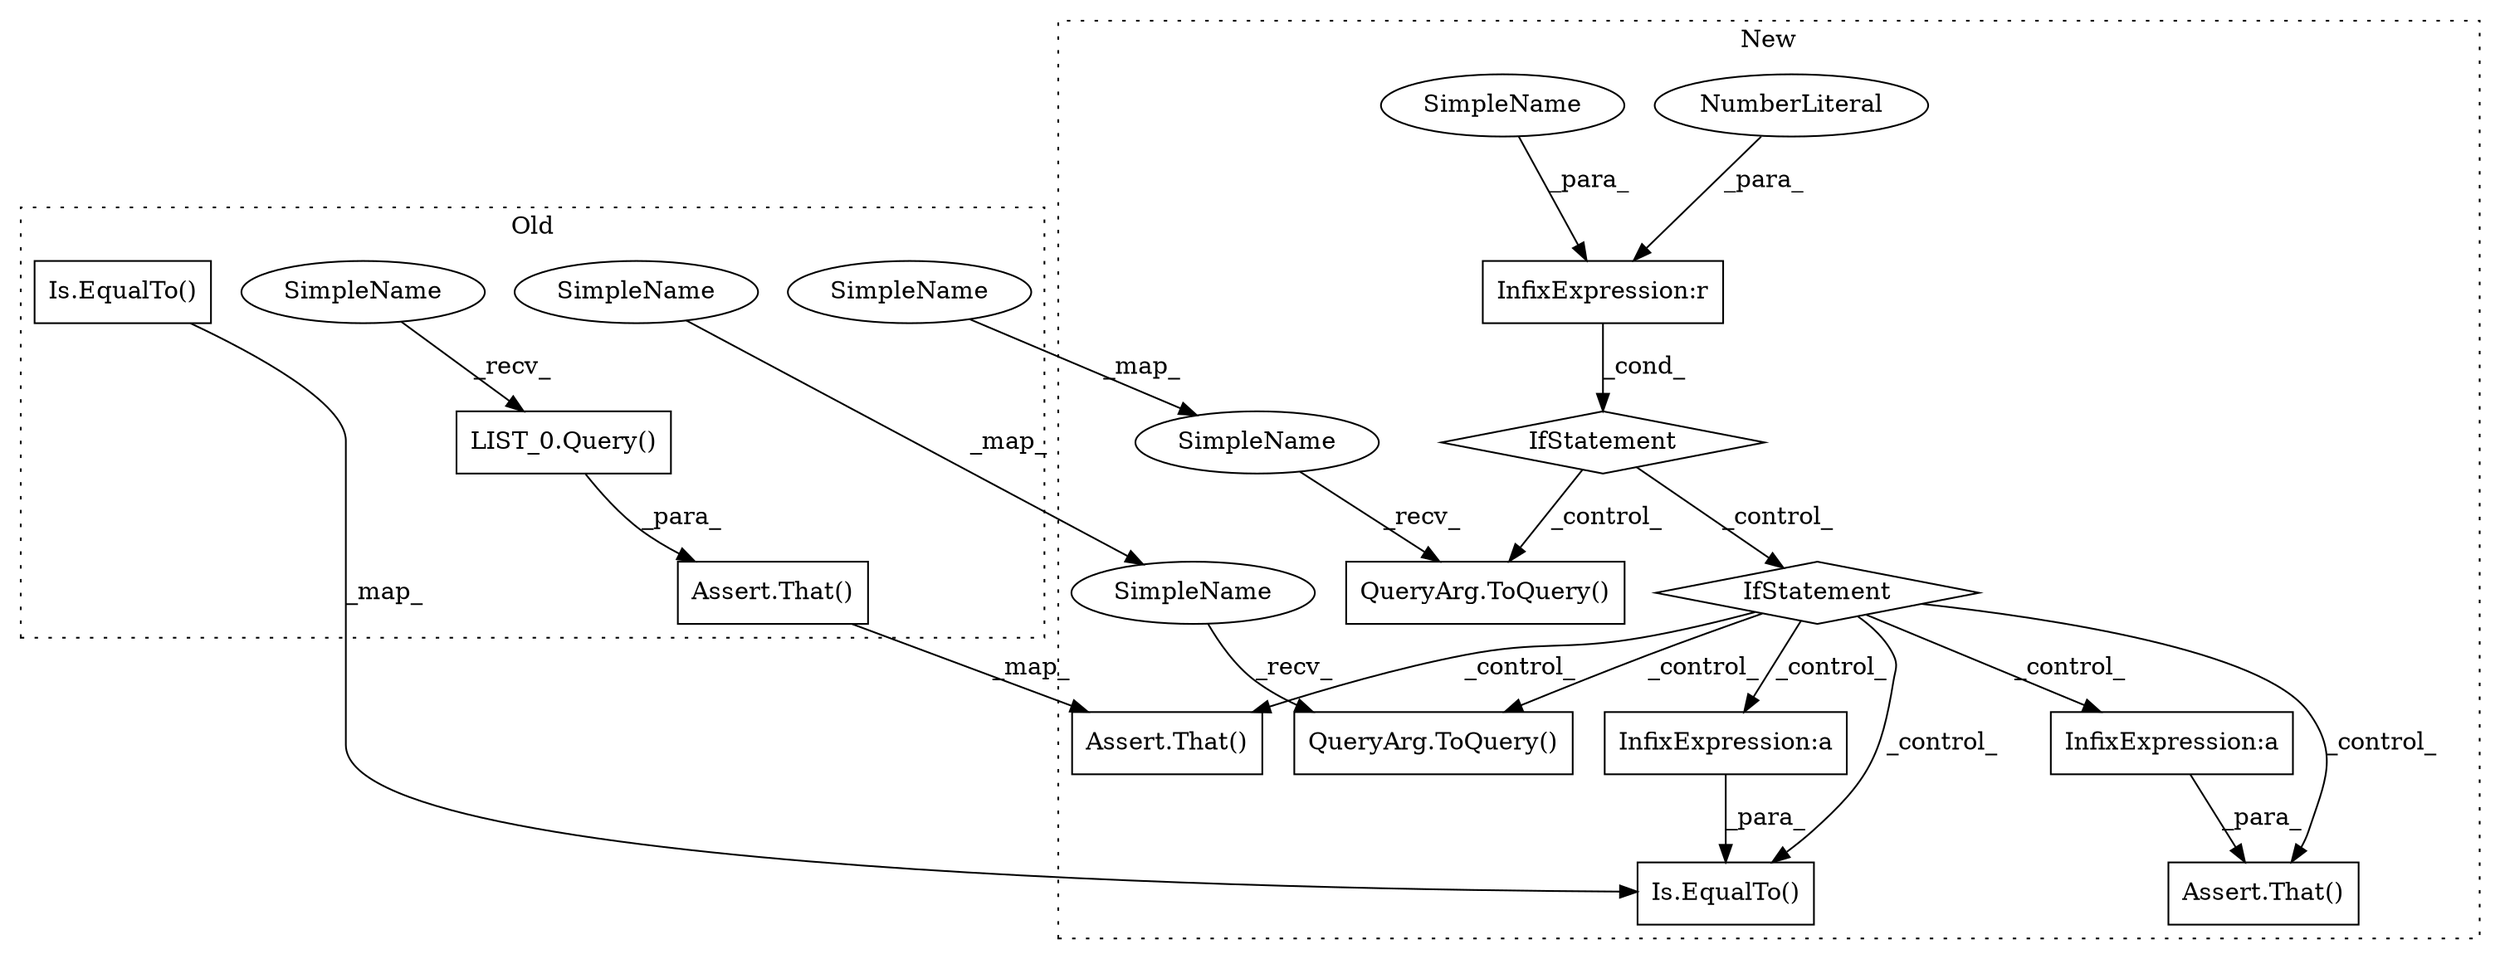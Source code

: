 digraph G {
subgraph cluster0 {
1 [label="Is.EqualTo()" a="32" s="10584,10609" l="8,1" shape="box"];
6 [label="Assert.That()" a="32" s="10626,10708" l="5,1" shape="box"];
9 [label="LIST_0.Query()" a="32" s="10638" l="7" shape="box"];
18 [label="SimpleName" a="42" s="10533" l="6" shape="ellipse"];
19 [label="SimpleName" a="42" s="10729" l="6" shape="ellipse"];
20 [label="SimpleName" a="42" s="10631" l="6" shape="ellipse"];
label = "Old";
style="dotted";
}
subgraph cluster1 {
2 [label="Is.EqualTo()" a="32" s="13976,14012" l="8,1" shape="box"];
3 [label="InfixExpression:r" a="27" s="13474" l="4" shape="box"];
4 [label="NumberLiteral" a="34" s="13478" l="1" shape="ellipse"];
5 [label="Assert.That()" a="32" s="13720,13785" l="5,1" shape="box"];
7 [label="QueryArg.ToQuery()" a="32" s="13930" l="9" shape="box"];
8 [label="IfStatement" a="25" s="13460,13479" l="4,2" shape="diamond"];
10 [label="QueryArg.ToQuery()" a="32" s="13507" l="9" shape="box"];
11 [label="IfStatement" a="25" s="13677,13701" l="9,2" shape="diamond"];
12 [label="InfixExpression:a" a="27" s="14007" l="3" shape="box"];
13 [label="InfixExpression:a" a="27" s="14049" l="-13" shape="box"];
14 [label="Assert.That()" a="32" s="14031,14109" l="5,1" shape="box"];
15 [label="SimpleName" a="42" s="13464" l="10" shape="ellipse"];
16 [label="SimpleName" a="42" s="13926" l="3" shape="ellipse"];
17 [label="SimpleName" a="42" s="13503" l="3" shape="ellipse"];
label = "New";
style="dotted";
}
1 -> 2 [label="_map_"];
3 -> 8 [label="_cond_"];
4 -> 3 [label="_para_"];
6 -> 5 [label="_map_"];
8 -> 10 [label="_control_"];
8 -> 11 [label="_control_"];
9 -> 6 [label="_para_"];
11 -> 12 [label="_control_"];
11 -> 7 [label="_control_"];
11 -> 13 [label="_control_"];
11 -> 14 [label="_control_"];
11 -> 5 [label="_control_"];
11 -> 2 [label="_control_"];
12 -> 2 [label="_para_"];
13 -> 14 [label="_para_"];
15 -> 3 [label="_para_"];
16 -> 7 [label="_recv_"];
17 -> 10 [label="_recv_"];
18 -> 17 [label="_map_"];
19 -> 16 [label="_map_"];
20 -> 9 [label="_recv_"];
}